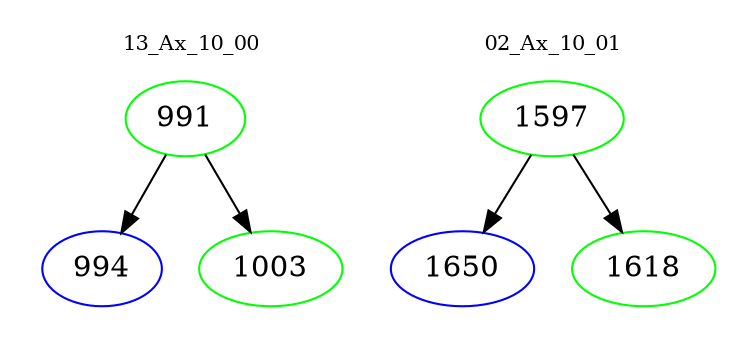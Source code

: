 digraph{
subgraph cluster_0 {
color = white
label = "13_Ax_10_00";
fontsize=10;
T0_991 [label="991", color="green"]
T0_991 -> T0_994 [color="black"]
T0_994 [label="994", color="blue"]
T0_991 -> T0_1003 [color="black"]
T0_1003 [label="1003", color="green"]
}
subgraph cluster_1 {
color = white
label = "02_Ax_10_01";
fontsize=10;
T1_1597 [label="1597", color="green"]
T1_1597 -> T1_1650 [color="black"]
T1_1650 [label="1650", color="blue"]
T1_1597 -> T1_1618 [color="black"]
T1_1618 [label="1618", color="green"]
}
}
